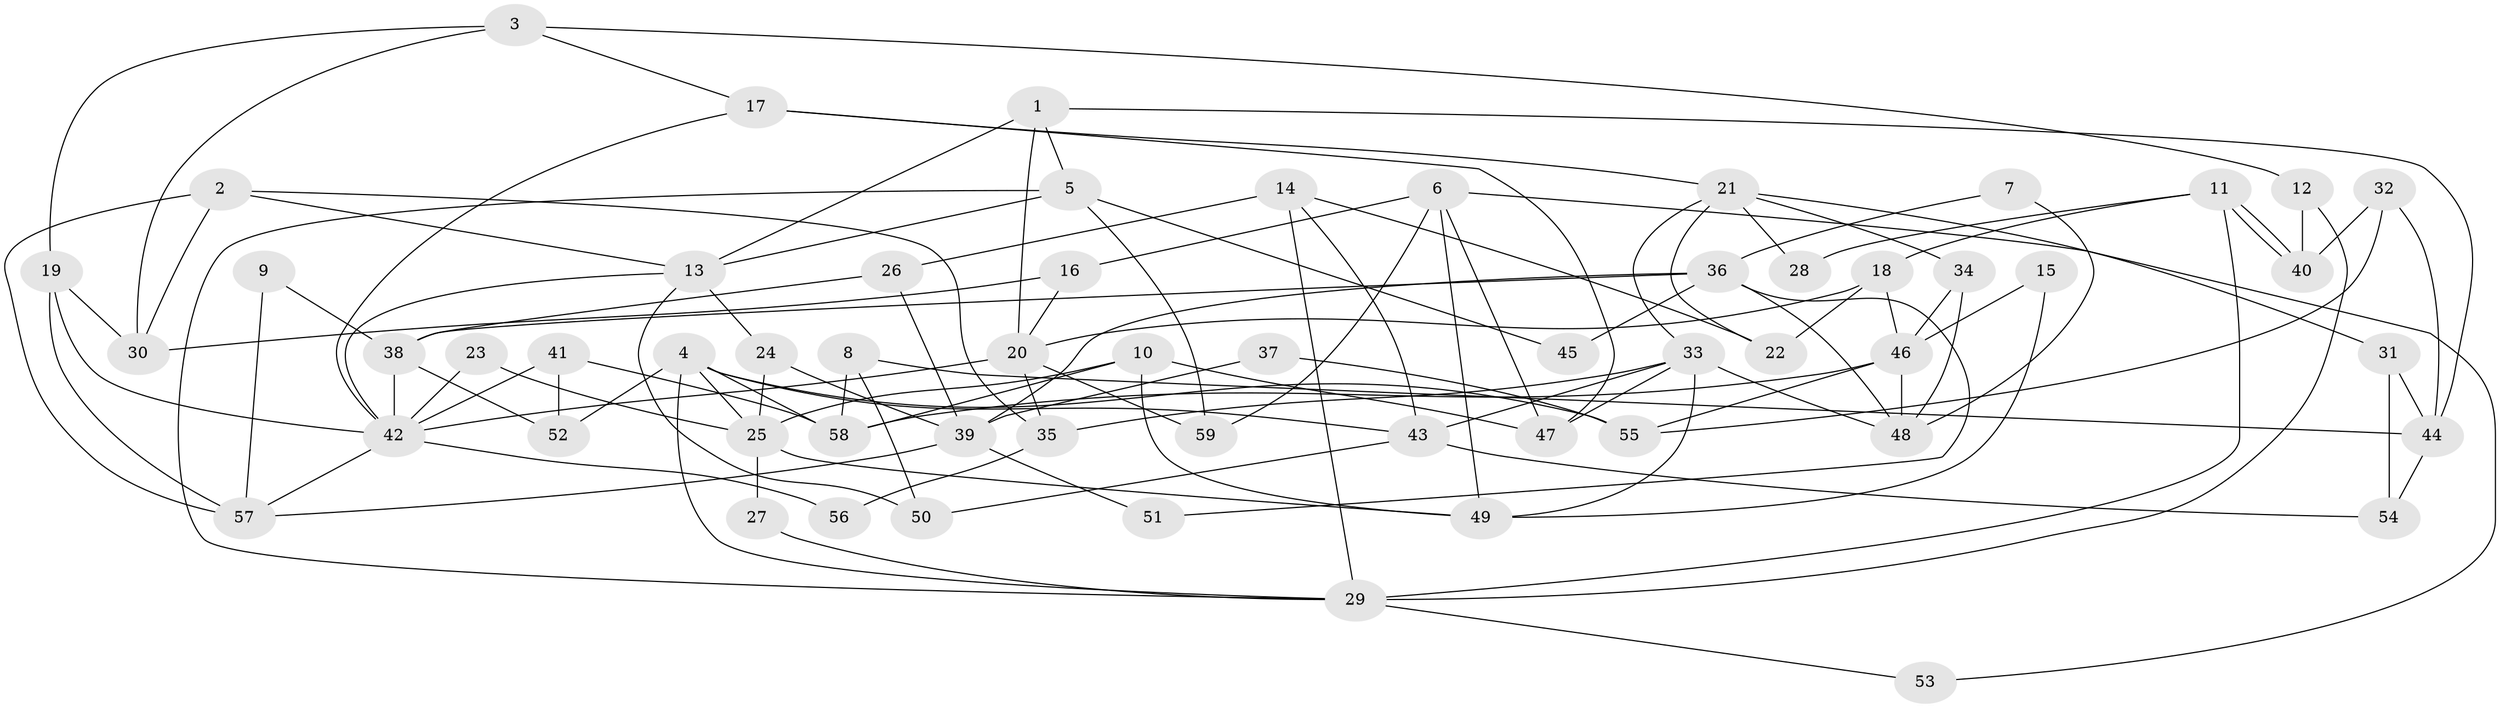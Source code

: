 // Generated by graph-tools (version 1.1) at 2025/15/03/09/25 04:15:08]
// undirected, 59 vertices, 118 edges
graph export_dot {
graph [start="1"]
  node [color=gray90,style=filled];
  1;
  2;
  3;
  4;
  5;
  6;
  7;
  8;
  9;
  10;
  11;
  12;
  13;
  14;
  15;
  16;
  17;
  18;
  19;
  20;
  21;
  22;
  23;
  24;
  25;
  26;
  27;
  28;
  29;
  30;
  31;
  32;
  33;
  34;
  35;
  36;
  37;
  38;
  39;
  40;
  41;
  42;
  43;
  44;
  45;
  46;
  47;
  48;
  49;
  50;
  51;
  52;
  53;
  54;
  55;
  56;
  57;
  58;
  59;
  1 -- 13;
  1 -- 20;
  1 -- 5;
  1 -- 44;
  2 -- 35;
  2 -- 13;
  2 -- 30;
  2 -- 57;
  3 -- 17;
  3 -- 19;
  3 -- 12;
  3 -- 30;
  4 -- 58;
  4 -- 43;
  4 -- 25;
  4 -- 29;
  4 -- 52;
  4 -- 55;
  5 -- 13;
  5 -- 29;
  5 -- 45;
  5 -- 59;
  6 -- 16;
  6 -- 59;
  6 -- 47;
  6 -- 49;
  6 -- 53;
  7 -- 36;
  7 -- 48;
  8 -- 44;
  8 -- 58;
  8 -- 50;
  9 -- 38;
  9 -- 57;
  10 -- 58;
  10 -- 25;
  10 -- 47;
  10 -- 49;
  11 -- 29;
  11 -- 40;
  11 -- 40;
  11 -- 18;
  11 -- 28;
  12 -- 29;
  12 -- 40;
  13 -- 24;
  13 -- 50;
  13 -- 42;
  14 -- 43;
  14 -- 29;
  14 -- 22;
  14 -- 26;
  15 -- 49;
  15 -- 46;
  16 -- 20;
  16 -- 30;
  17 -- 47;
  17 -- 42;
  17 -- 21;
  18 -- 22;
  18 -- 20;
  18 -- 46;
  19 -- 57;
  19 -- 30;
  19 -- 42;
  20 -- 42;
  20 -- 35;
  20 -- 59;
  21 -- 33;
  21 -- 22;
  21 -- 28;
  21 -- 31;
  21 -- 34;
  23 -- 25;
  23 -- 42;
  24 -- 39;
  24 -- 25;
  25 -- 49;
  25 -- 27;
  26 -- 39;
  26 -- 38;
  27 -- 29;
  29 -- 53;
  31 -- 44;
  31 -- 54;
  32 -- 55;
  32 -- 40;
  32 -- 44;
  33 -- 47;
  33 -- 49;
  33 -- 35;
  33 -- 43;
  33 -- 48;
  34 -- 48;
  34 -- 46;
  35 -- 56;
  36 -- 38;
  36 -- 48;
  36 -- 39;
  36 -- 45;
  36 -- 51;
  37 -- 55;
  37 -- 39;
  38 -- 42;
  38 -- 52;
  39 -- 57;
  39 -- 51;
  41 -- 42;
  41 -- 52;
  41 -- 58;
  42 -- 56;
  42 -- 57;
  43 -- 54;
  43 -- 50;
  44 -- 54;
  46 -- 48;
  46 -- 55;
  46 -- 58;
}
